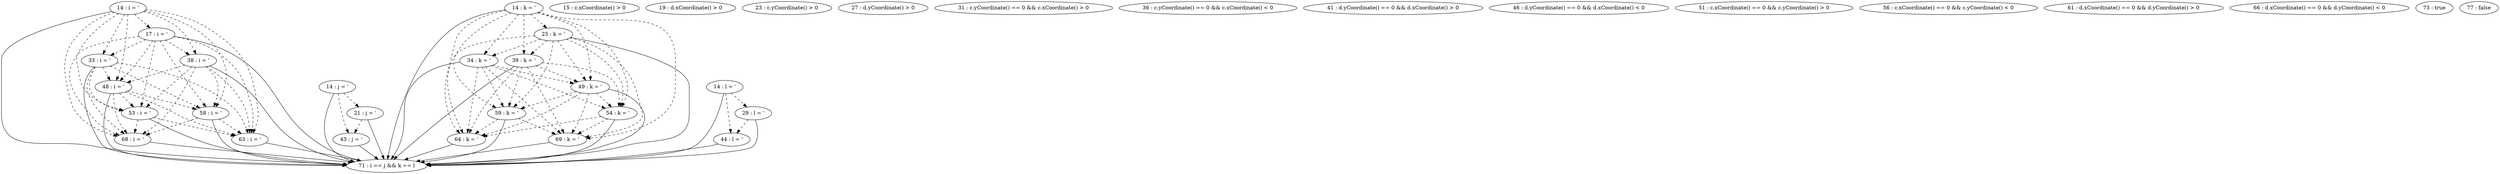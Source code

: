 digraph G {
"14 : i = '"
"14 : i = '" -> "71 : i == j && k == l"
"14 : i = '" -> "68 : i = '" [style=dashed]
"14 : i = '" -> "17 : i = '" [style=dashed]
"14 : i = '" -> "63 : i = '" [style=dashed]
"14 : i = '" -> "33 : i = '" [style=dashed]
"14 : i = '" -> "48 : i = '" [style=dashed]
"14 : i = '" -> "58 : i = '" [style=dashed]
"14 : i = '" -> "38 : i = '" [style=dashed]
"14 : i = '" -> "53 : i = '" [style=dashed]
"14 : j = '"
"14 : j = '" -> "71 : i == j && k == l"
"14 : j = '" -> "21 : j = '" [style=dashed]
"14 : j = '" -> "43 : j = '" [style=dashed]
"14 : k = '"
"14 : k = '" -> "71 : i == j && k == l"
"14 : k = '" -> "34 : k = '" [style=dashed]
"14 : k = '" -> "25 : k = '" [style=dashed]
"14 : k = '" -> "39 : k = '" [style=dashed]
"14 : k = '" -> "64 : k = '" [style=dashed]
"14 : k = '" -> "49 : k = '" [style=dashed]
"14 : k = '" -> "54 : k = '" [style=dashed]
"14 : k = '" -> "59 : k = '" [style=dashed]
"14 : k = '" -> "69 : k = '" [style=dashed]
"14 : l = '"
"14 : l = '" -> "71 : i == j && k == l"
"14 : l = '" -> "29 : l = '" [style=dashed]
"14 : l = '" -> "44 : l = '" [style=dashed]
"15 : c.xCoordinate() > 0"
"17 : i = '"
"17 : i = '" -> "71 : i == j && k == l"
"17 : i = '" -> "68 : i = '" [style=dashed]
"17 : i = '" -> "63 : i = '" [style=dashed]
"17 : i = '" -> "33 : i = '" [style=dashed]
"17 : i = '" -> "48 : i = '" [style=dashed]
"17 : i = '" -> "58 : i = '" [style=dashed]
"17 : i = '" -> "38 : i = '" [style=dashed]
"17 : i = '" -> "53 : i = '" [style=dashed]
"19 : d.xCoordinate() > 0"
"21 : j = '"
"21 : j = '" -> "71 : i == j && k == l"
"21 : j = '" -> "43 : j = '" [style=dashed]
"23 : c.yCoordinate() > 0"
"25 : k = '"
"25 : k = '" -> "71 : i == j && k == l"
"25 : k = '" -> "34 : k = '" [style=dashed]
"25 : k = '" -> "39 : k = '" [style=dashed]
"25 : k = '" -> "64 : k = '" [style=dashed]
"25 : k = '" -> "49 : k = '" [style=dashed]
"25 : k = '" -> "54 : k = '" [style=dashed]
"25 : k = '" -> "59 : k = '" [style=dashed]
"25 : k = '" -> "69 : k = '" [style=dashed]
"27 : d.yCoordinate() > 0"
"29 : l = '"
"29 : l = '" -> "71 : i == j && k == l"
"29 : l = '" -> "44 : l = '" [style=dashed]
"31 : c.yCoordinate() == 0 && c.xCoordinate() > 0"
"33 : i = '"
"33 : i = '" -> "71 : i == j && k == l"
"33 : i = '" -> "68 : i = '" [style=dashed]
"33 : i = '" -> "63 : i = '" [style=dashed]
"33 : i = '" -> "48 : i = '" [style=dashed]
"33 : i = '" -> "58 : i = '" [style=dashed]
"33 : i = '" -> "53 : i = '" [style=dashed]
"34 : k = '"
"34 : k = '" -> "71 : i == j && k == l"
"34 : k = '" -> "64 : k = '" [style=dashed]
"34 : k = '" -> "49 : k = '" [style=dashed]
"34 : k = '" -> "54 : k = '" [style=dashed]
"34 : k = '" -> "59 : k = '" [style=dashed]
"34 : k = '" -> "69 : k = '" [style=dashed]
"36 : c.yCoordinate() == 0 && c.xCoordinate() < 0"
"38 : i = '"
"38 : i = '" -> "71 : i == j && k == l"
"38 : i = '" -> "68 : i = '" [style=dashed]
"38 : i = '" -> "63 : i = '" [style=dashed]
"38 : i = '" -> "48 : i = '" [style=dashed]
"38 : i = '" -> "58 : i = '" [style=dashed]
"38 : i = '" -> "53 : i = '" [style=dashed]
"39 : k = '"
"39 : k = '" -> "71 : i == j && k == l"
"39 : k = '" -> "64 : k = '" [style=dashed]
"39 : k = '" -> "49 : k = '" [style=dashed]
"39 : k = '" -> "54 : k = '" [style=dashed]
"39 : k = '" -> "59 : k = '" [style=dashed]
"39 : k = '" -> "69 : k = '" [style=dashed]
"41 : d.yCoordinate() == 0 && d.xCoordinate() > 0"
"43 : j = '"
"43 : j = '" -> "71 : i == j && k == l"
"44 : l = '"
"44 : l = '" -> "71 : i == j && k == l"
"46 : d.yCoordinate() == 0 && d.xCoordinate() < 0"
"48 : i = '"
"48 : i = '" -> "71 : i == j && k == l"
"48 : i = '" -> "68 : i = '" [style=dashed]
"48 : i = '" -> "63 : i = '" [style=dashed]
"48 : i = '" -> "58 : i = '" [style=dashed]
"48 : i = '" -> "53 : i = '" [style=dashed]
"49 : k = '"
"49 : k = '" -> "71 : i == j && k == l"
"49 : k = '" -> "64 : k = '" [style=dashed]
"49 : k = '" -> "54 : k = '" [style=dashed]
"49 : k = '" -> "59 : k = '" [style=dashed]
"49 : k = '" -> "69 : k = '" [style=dashed]
"51 : c.xCoordinate() == 0 && c.yCoordinate() > 0"
"53 : i = '"
"53 : i = '" -> "71 : i == j && k == l"
"53 : i = '" -> "68 : i = '" [style=dashed]
"53 : i = '" -> "63 : i = '" [style=dashed]
"54 : k = '"
"54 : k = '" -> "71 : i == j && k == l"
"54 : k = '" -> "64 : k = '" [style=dashed]
"54 : k = '" -> "69 : k = '" [style=dashed]
"56 : c.xCoordinate() == 0 && c.yCoordinate() < 0"
"58 : i = '"
"58 : i = '" -> "71 : i == j && k == l"
"58 : i = '" -> "68 : i = '" [style=dashed]
"58 : i = '" -> "63 : i = '" [style=dashed]
"59 : k = '"
"59 : k = '" -> "71 : i == j && k == l"
"59 : k = '" -> "64 : k = '" [style=dashed]
"59 : k = '" -> "69 : k = '" [style=dashed]
"61 : d.xCoordinate() == 0 && d.yCoordinate() > 0"
"63 : i = '"
"63 : i = '" -> "71 : i == j && k == l"
"64 : k = '"
"64 : k = '" -> "71 : i == j && k == l"
"66 : d.xCoordinate() == 0 && d.yCoordinate() < 0"
"68 : i = '"
"68 : i = '" -> "71 : i == j && k == l"
"69 : k = '"
"69 : k = '" -> "71 : i == j && k == l"
"71 : i == j && k == l"
"73 : true"
"77 : false"
}